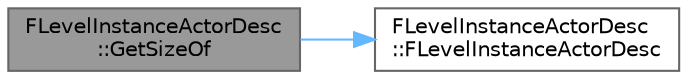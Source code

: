 digraph "FLevelInstanceActorDesc::GetSizeOf"
{
 // INTERACTIVE_SVG=YES
 // LATEX_PDF_SIZE
  bgcolor="transparent";
  edge [fontname=Helvetica,fontsize=10,labelfontname=Helvetica,labelfontsize=10];
  node [fontname=Helvetica,fontsize=10,shape=box,height=0.2,width=0.4];
  rankdir="LR";
  Node1 [id="Node000001",label="FLevelInstanceActorDesc\l::GetSizeOf",height=0.2,width=0.4,color="gray40", fillcolor="grey60", style="filled", fontcolor="black",tooltip=" "];
  Node1 -> Node2 [id="edge1_Node000001_Node000002",color="steelblue1",style="solid",tooltip=" "];
  Node2 [id="Node000002",label="FLevelInstanceActorDesc\l::FLevelInstanceActorDesc",height=0.2,width=0.4,color="grey40", fillcolor="white", style="filled",URL="$d9/d65/classFLevelInstanceActorDesc.html#ae75b2b26c543d6a12a9967ec7a741402",tooltip=" "];
}
